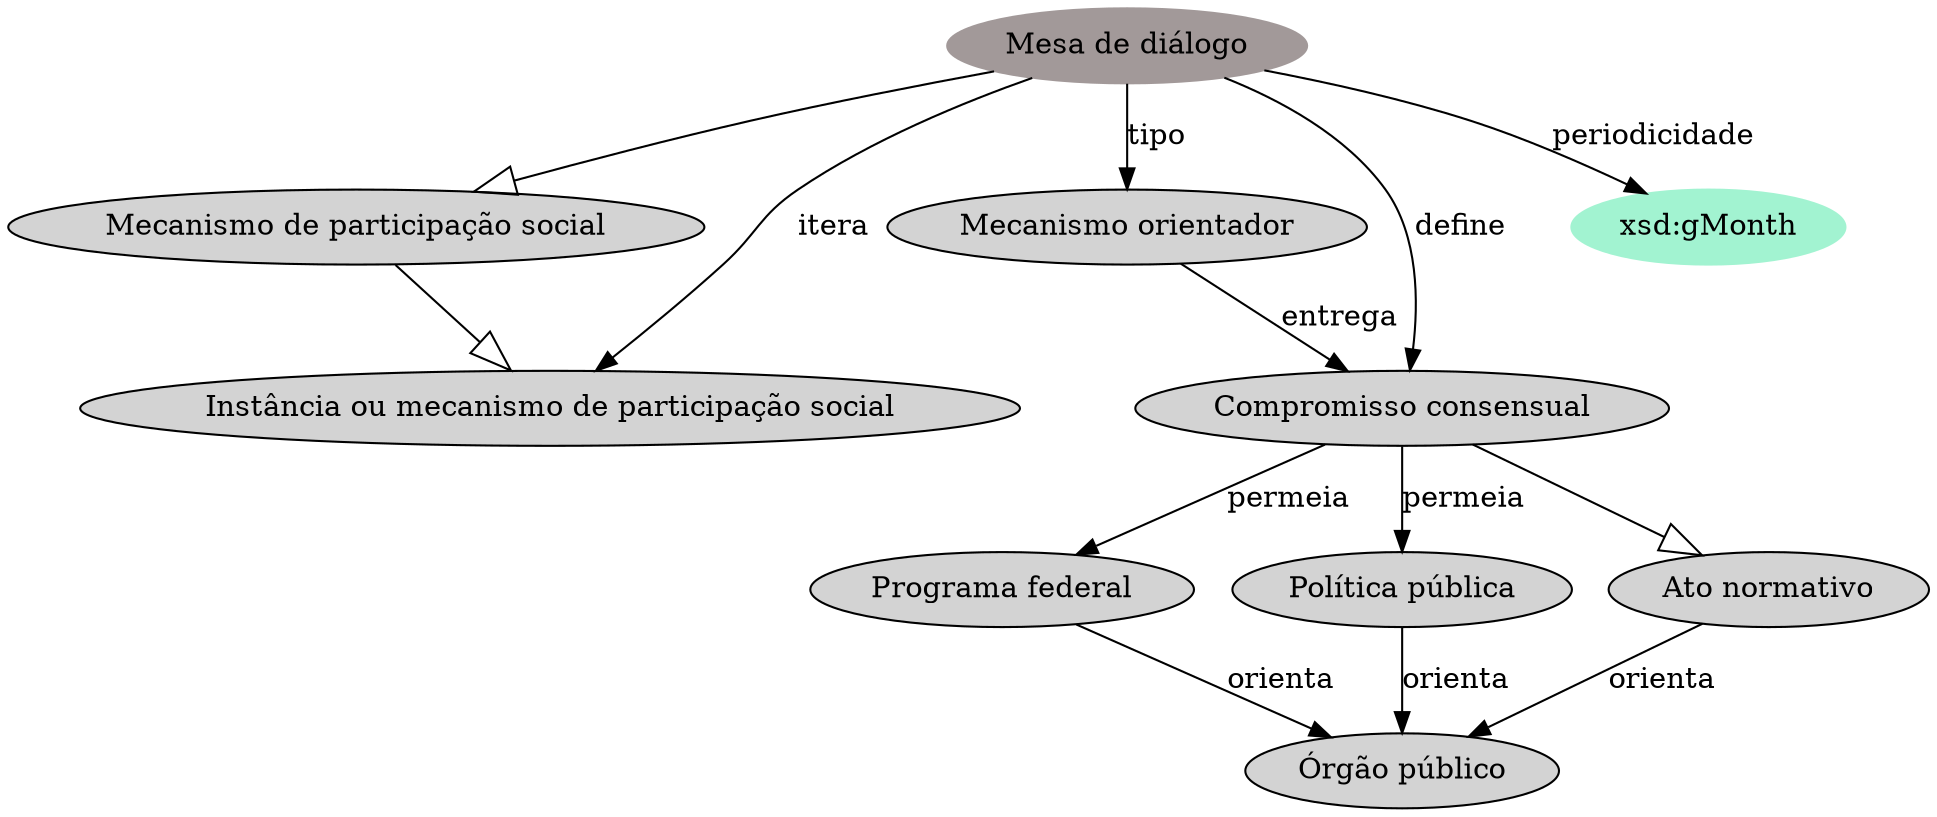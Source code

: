 digraph  {
	node [label="\N"];
	"Mesa de diálogo"	 [color="#A29999",
		style=filled];
	"Mecanismo de participação social"	 [style=filled];
	"Mesa de diálogo" -> "Mecanismo de participação social"	 [arrowhead=empty,
		arrowsize=2];
	"Mecanismo orientador"	 [style=filled];
	"Mesa de diálogo" -> "Mecanismo orientador"	 [label=tipo];
	"Compromisso consensual"	 [style=filled];
	"Mesa de diálogo" -> "Compromisso consensual"	 [label=define];
	"Instância ou mecanismo de participação social"	 [style=filled];
	"Mesa de diálogo" -> "Instância ou mecanismo de participação social"	 [label=itera];
	1	 [color="#A2F3D1",
		label="xsd:gMonth",
		style=filled];
	"Mesa de diálogo" -> 1	 [label=periodicidade];
	"Mecanismo de participação social" -> "Instância ou mecanismo de participação social"	 [arrowhead=empty,
		arrowsize=2];
	"Mecanismo orientador" -> "Compromisso consensual"	 [label=entrega];
	"Programa federal"	 [style=filled];
	"Compromisso consensual" -> "Programa federal"	 [label=permeia];
	"Política pública"	 [style=filled];
	"Compromisso consensual" -> "Política pública"	 [label=permeia];
	"Ato normativo"	 [style=filled];
	"Compromisso consensual" -> "Ato normativo"	 [arrowhead=empty,
		arrowsize=2];
	"Órgão público"	 [style=filled];
	"Programa federal" -> "Órgão público"	 [label=orienta];
	"Política pública" -> "Órgão público"	 [label=orienta];
	"Ato normativo" -> "Órgão público"	 [label=orienta];
}
